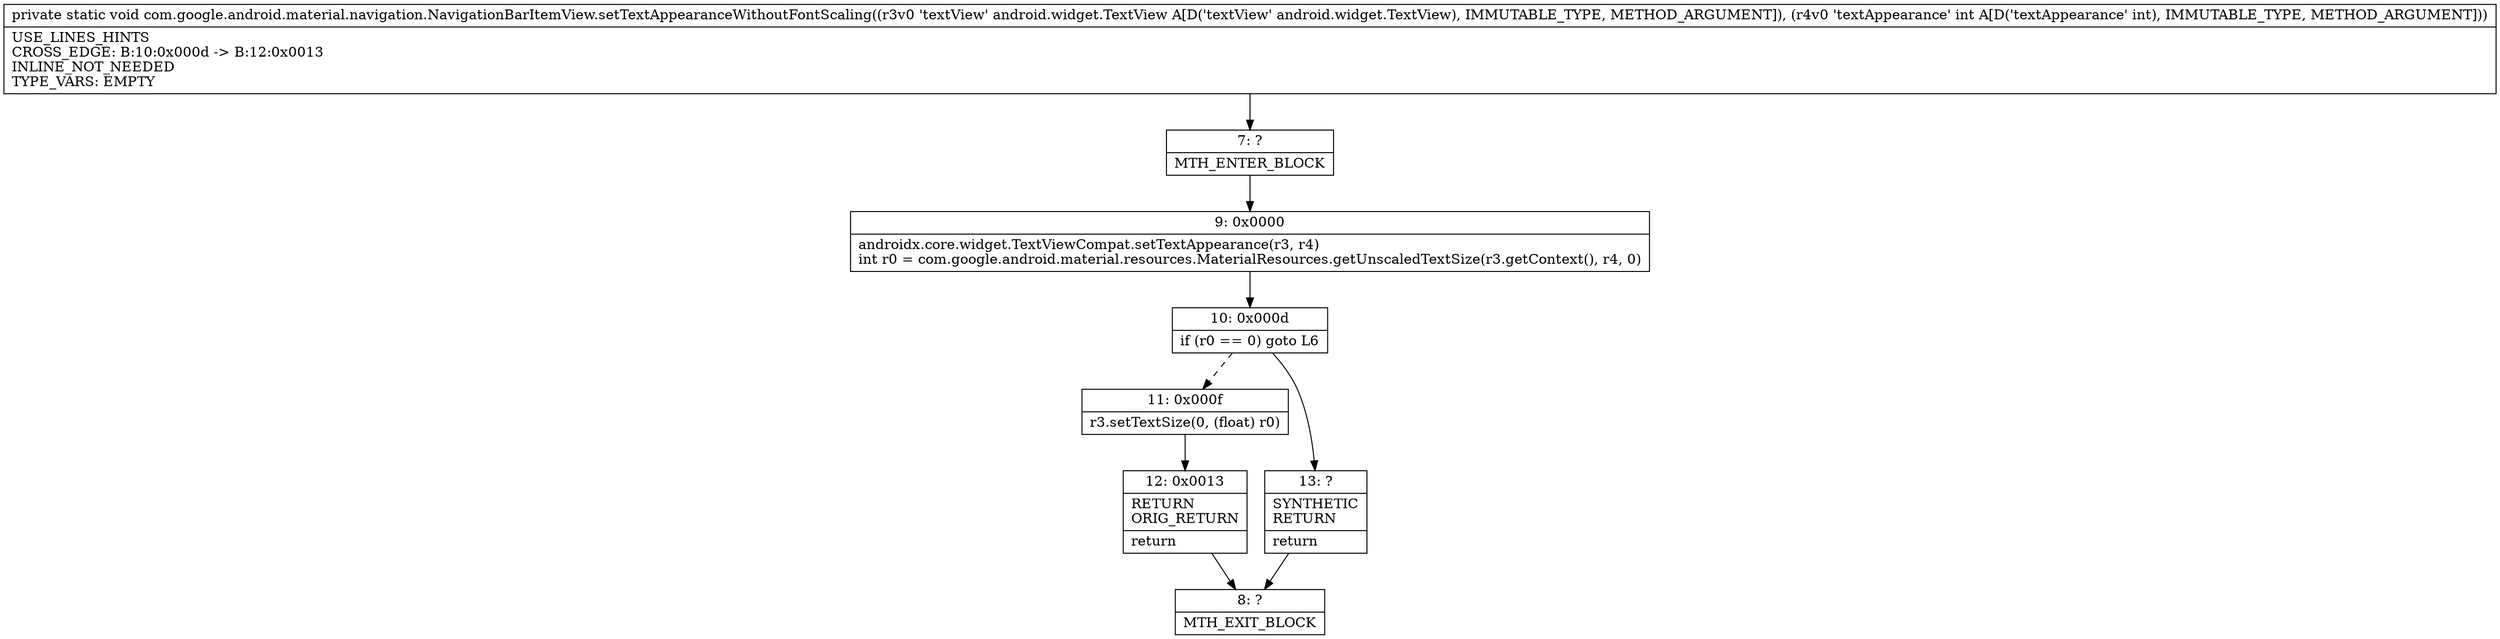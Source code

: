 digraph "CFG forcom.google.android.material.navigation.NavigationBarItemView.setTextAppearanceWithoutFontScaling(Landroid\/widget\/TextView;I)V" {
Node_7 [shape=record,label="{7\:\ ?|MTH_ENTER_BLOCK\l}"];
Node_9 [shape=record,label="{9\:\ 0x0000|androidx.core.widget.TextViewCompat.setTextAppearance(r3, r4)\lint r0 = com.google.android.material.resources.MaterialResources.getUnscaledTextSize(r3.getContext(), r4, 0)\l}"];
Node_10 [shape=record,label="{10\:\ 0x000d|if (r0 == 0) goto L6\l}"];
Node_11 [shape=record,label="{11\:\ 0x000f|r3.setTextSize(0, (float) r0)\l}"];
Node_12 [shape=record,label="{12\:\ 0x0013|RETURN\lORIG_RETURN\l|return\l}"];
Node_8 [shape=record,label="{8\:\ ?|MTH_EXIT_BLOCK\l}"];
Node_13 [shape=record,label="{13\:\ ?|SYNTHETIC\lRETURN\l|return\l}"];
MethodNode[shape=record,label="{private static void com.google.android.material.navigation.NavigationBarItemView.setTextAppearanceWithoutFontScaling((r3v0 'textView' android.widget.TextView A[D('textView' android.widget.TextView), IMMUTABLE_TYPE, METHOD_ARGUMENT]), (r4v0 'textAppearance' int A[D('textAppearance' int), IMMUTABLE_TYPE, METHOD_ARGUMENT]))  | USE_LINES_HINTS\lCROSS_EDGE: B:10:0x000d \-\> B:12:0x0013\lINLINE_NOT_NEEDED\lTYPE_VARS: EMPTY\l}"];
MethodNode -> Node_7;Node_7 -> Node_9;
Node_9 -> Node_10;
Node_10 -> Node_11[style=dashed];
Node_10 -> Node_13;
Node_11 -> Node_12;
Node_12 -> Node_8;
Node_13 -> Node_8;
}

